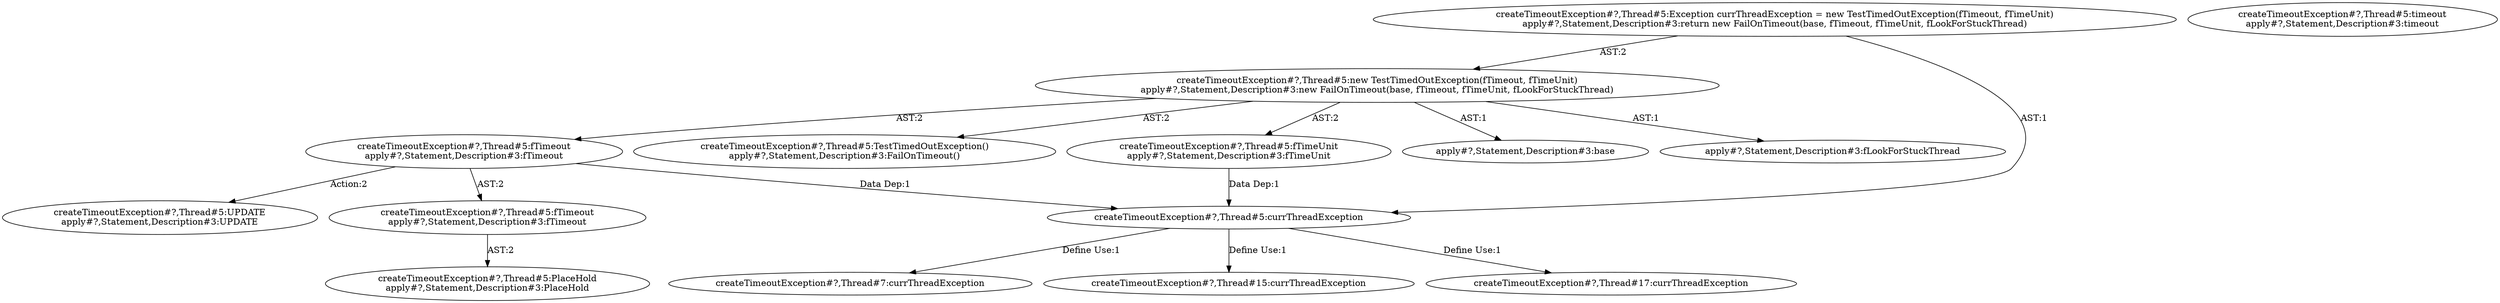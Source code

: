 digraph "Pattern" {
0 [label="createTimeoutException#?,Thread#5:UPDATE
apply#?,Statement,Description#3:UPDATE" shape=ellipse]
1 [label="createTimeoutException#?,Thread#5:fTimeout
apply#?,Statement,Description#3:fTimeout" shape=ellipse]
2 [label="createTimeoutException#?,Thread#5:new TestTimedOutException(fTimeout, fTimeUnit)
apply#?,Statement,Description#3:new FailOnTimeout(base, fTimeout, fTimeUnit, fLookForStuckThread)" shape=ellipse]
3 [label="createTimeoutException#?,Thread#5:Exception currThreadException = new TestTimedOutException(fTimeout, fTimeUnit)
apply#?,Statement,Description#3:return new FailOnTimeout(base, fTimeout, fTimeUnit, fLookForStuckThread)" shape=ellipse]
4 [label="createTimeoutException#?,Thread#5:TestTimedOutException()
apply#?,Statement,Description#3:FailOnTimeout()" shape=ellipse]
5 [label="createTimeoutException#?,Thread#5:fTimeUnit
apply#?,Statement,Description#3:fTimeUnit" shape=ellipse]
6 [label="createTimeoutException#?,Thread#5:fTimeout
apply#?,Statement,Description#3:fTimeout" shape=ellipse]
7 [label="createTimeoutException#?,Thread#5:PlaceHold
apply#?,Statement,Description#3:PlaceHold" shape=ellipse]
8 [label="createTimeoutException#?,Thread#5:currThreadException" shape=ellipse]
9 [label="createTimeoutException#?,Thread#7:currThreadException" shape=ellipse]
10 [label="createTimeoutException#?,Thread#15:currThreadException" shape=ellipse]
11 [label="createTimeoutException#?,Thread#17:currThreadException" shape=ellipse]
12 [label="createTimeoutException#?,Thread#5:timeout
apply#?,Statement,Description#3:timeout" shape=ellipse]
13 [label="apply#?,Statement,Description#3:base" shape=ellipse]
14 [label="apply#?,Statement,Description#3:fLookForStuckThread" shape=ellipse]
1 -> 0 [label="Action:2"];
1 -> 6 [label="AST:2"];
1 -> 8 [label="Data Dep:1"];
2 -> 1 [label="AST:2"];
2 -> 4 [label="AST:2"];
2 -> 5 [label="AST:2"];
2 -> 13 [label="AST:1"];
2 -> 14 [label="AST:1"];
3 -> 2 [label="AST:2"];
3 -> 8 [label="AST:1"];
5 -> 8 [label="Data Dep:1"];
6 -> 7 [label="AST:2"];
8 -> 9 [label="Define Use:1"];
8 -> 10 [label="Define Use:1"];
8 -> 11 [label="Define Use:1"];
}